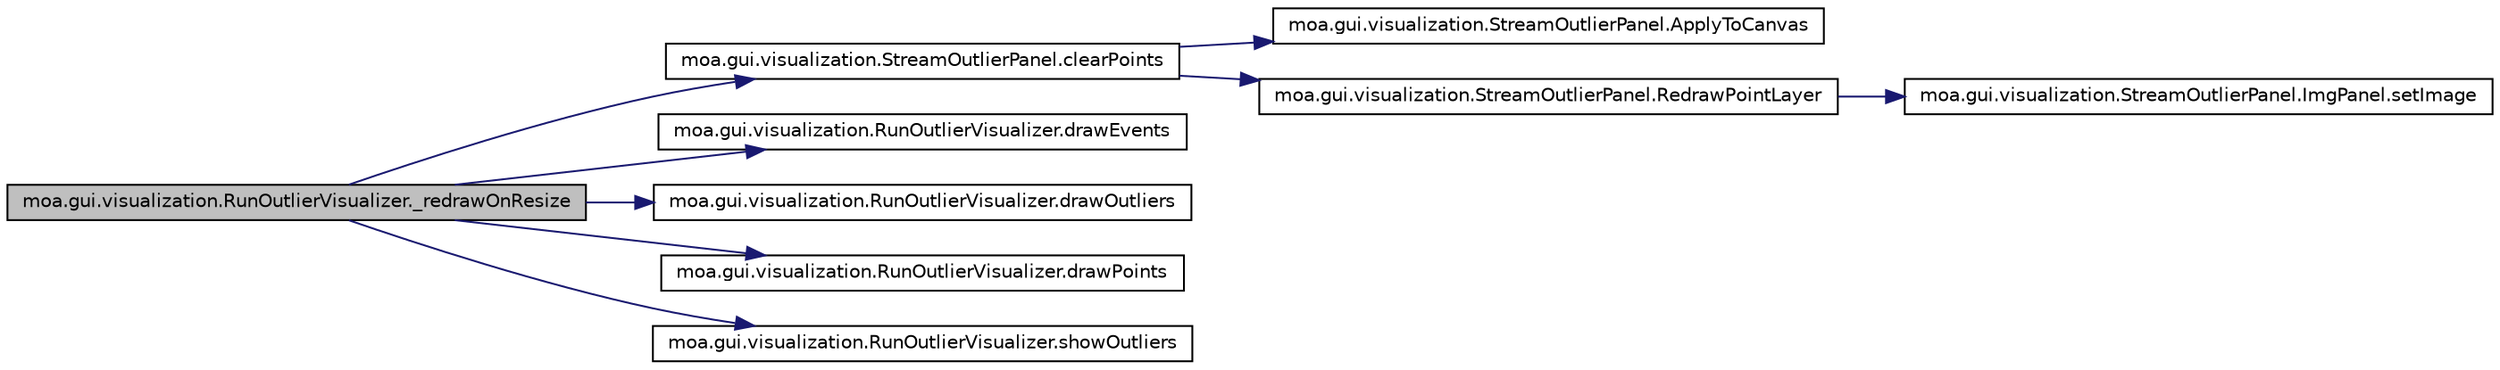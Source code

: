 digraph G
{
  edge [fontname="Helvetica",fontsize="10",labelfontname="Helvetica",labelfontsize="10"];
  node [fontname="Helvetica",fontsize="10",shape=record];
  rankdir=LR;
  Node1 [label="moa.gui.visualization.RunOutlierVisualizer._redrawOnResize",height=0.2,width=0.4,color="black", fillcolor="grey75", style="filled" fontcolor="black"];
  Node1 -> Node2 [color="midnightblue",fontsize="10",style="solid",fontname="Helvetica"];
  Node2 [label="moa.gui.visualization.StreamOutlierPanel.clearPoints",height=0.2,width=0.4,color="black", fillcolor="white", style="filled",URL="$classmoa_1_1gui_1_1visualization_1_1StreamOutlierPanel.html#a732b3083bcbe368f59abb089320d9af7"];
  Node2 -> Node3 [color="midnightblue",fontsize="10",style="solid",fontname="Helvetica"];
  Node3 [label="moa.gui.visualization.StreamOutlierPanel.ApplyToCanvas",height=0.2,width=0.4,color="black", fillcolor="white", style="filled",URL="$classmoa_1_1gui_1_1visualization_1_1StreamOutlierPanel.html#a587d65d89559e233b8db9c8c9d53317d"];
  Node2 -> Node4 [color="midnightblue",fontsize="10",style="solid",fontname="Helvetica"];
  Node4 [label="moa.gui.visualization.StreamOutlierPanel.RedrawPointLayer",height=0.2,width=0.4,color="black", fillcolor="white", style="filled",URL="$classmoa_1_1gui_1_1visualization_1_1StreamOutlierPanel.html#a4d6c7bb3dc3a5c6fda714933bf1e8fe7"];
  Node4 -> Node5 [color="midnightblue",fontsize="10",style="solid",fontname="Helvetica"];
  Node5 [label="moa.gui.visualization.StreamOutlierPanel.ImgPanel.setImage",height=0.2,width=0.4,color="black", fillcolor="white", style="filled",URL="$classmoa_1_1gui_1_1visualization_1_1StreamOutlierPanel_1_1ImgPanel.html#aebdffc7623851d0dfc3079a6c45dc5ea"];
  Node1 -> Node6 [color="midnightblue",fontsize="10",style="solid",fontname="Helvetica"];
  Node6 [label="moa.gui.visualization.RunOutlierVisualizer.drawEvents",height=0.2,width=0.4,color="black", fillcolor="white", style="filled",URL="$classmoa_1_1gui_1_1visualization_1_1RunOutlierVisualizer.html#a0d41028adb0b8e40069641ffab4d364d"];
  Node1 -> Node7 [color="midnightblue",fontsize="10",style="solid",fontname="Helvetica"];
  Node7 [label="moa.gui.visualization.RunOutlierVisualizer.drawOutliers",height=0.2,width=0.4,color="black", fillcolor="white", style="filled",URL="$classmoa_1_1gui_1_1visualization_1_1RunOutlierVisualizer.html#ae65dcbefedf198698c1791c5ba0eb8bf"];
  Node1 -> Node8 [color="midnightblue",fontsize="10",style="solid",fontname="Helvetica"];
  Node8 [label="moa.gui.visualization.RunOutlierVisualizer.drawPoints",height=0.2,width=0.4,color="black", fillcolor="white", style="filled",URL="$classmoa_1_1gui_1_1visualization_1_1RunOutlierVisualizer.html#af3e04ba68d5ee4a5be25a553fdd03f08"];
  Node1 -> Node9 [color="midnightblue",fontsize="10",style="solid",fontname="Helvetica"];
  Node9 [label="moa.gui.visualization.RunOutlierVisualizer.showOutliers",height=0.2,width=0.4,color="black", fillcolor="white", style="filled",URL="$classmoa_1_1gui_1_1visualization_1_1RunOutlierVisualizer.html#a76049cf961dd36feff40440faa8a4358"];
}
